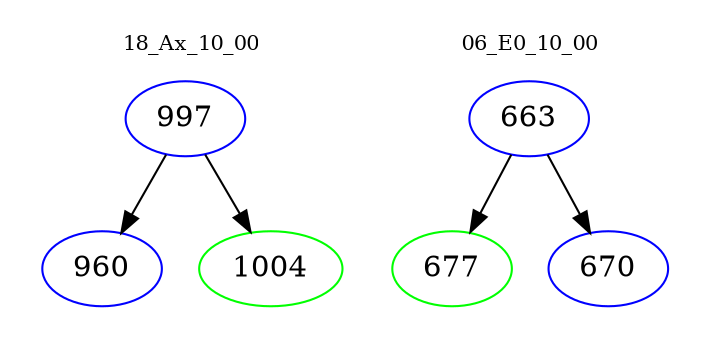 digraph{
subgraph cluster_0 {
color = white
label = "18_Ax_10_00";
fontsize=10;
T0_997 [label="997", color="blue"]
T0_997 -> T0_960 [color="black"]
T0_960 [label="960", color="blue"]
T0_997 -> T0_1004 [color="black"]
T0_1004 [label="1004", color="green"]
}
subgraph cluster_1 {
color = white
label = "06_E0_10_00";
fontsize=10;
T1_663 [label="663", color="blue"]
T1_663 -> T1_677 [color="black"]
T1_677 [label="677", color="green"]
T1_663 -> T1_670 [color="black"]
T1_670 [label="670", color="blue"]
}
}
